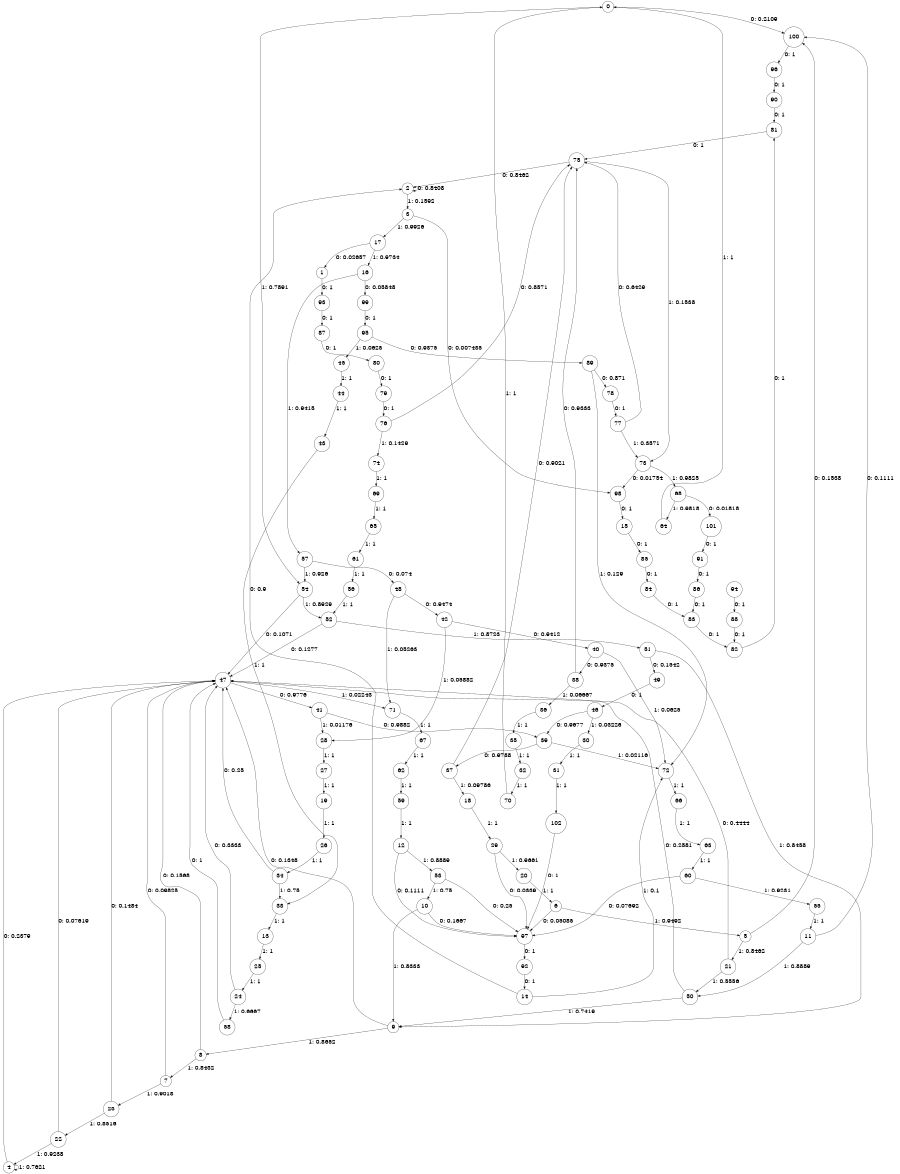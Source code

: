 digraph "ch2_face_short_L15" {
size = "6,8.5";
ratio = "fill";
node [shape = circle];
node [fontsize = 24];
edge [fontsize = 24];
0 -> 100 [label = "0: 0.2109   "];
0 -> 54 [label = "1: 0.7891   "];
1 -> 93 [label = "0: 1        "];
2 -> 2 [label = "0: 0.8408   "];
2 -> 3 [label = "1: 0.1592   "];
3 -> 98 [label = "0: 0.007435  "];
3 -> 17 [label = "1: 0.9926   "];
4 -> 47 [label = "0: 0.2379   "];
4 -> 4 [label = "1: 0.7621   "];
5 -> 100 [label = "0: 0.1538   "];
5 -> 21 [label = "1: 0.8462   "];
6 -> 97 [label = "0: 0.05085  "];
6 -> 5 [label = "1: 0.9492   "];
7 -> 47 [label = "0: 0.09825  "];
7 -> 23 [label = "1: 0.9018   "];
8 -> 47 [label = "0: 0.1568   "];
8 -> 7 [label = "1: 0.8432   "];
9 -> 47 [label = "0: 0.1348   "];
9 -> 8 [label = "1: 0.8652   "];
10 -> 97 [label = "0: 0.1667   "];
10 -> 9 [label = "1: 0.8333   "];
11 -> 100 [label = "0: 0.1111   "];
11 -> 50 [label = "1: 0.8889   "];
12 -> 97 [label = "0: 0.1111   "];
12 -> 53 [label = "1: 0.8889   "];
13 -> 25 [label = "1: 1        "];
14 -> 2 [label = "0: 0.9      "];
14 -> 72 [label = "1: 0.1      "];
15 -> 85 [label = "0: 1        "];
16 -> 99 [label = "0: 0.05848  "];
16 -> 57 [label = "1: 0.9415   "];
17 -> 1 [label = "0: 0.02657  "];
17 -> 16 [label = "1: 0.9734   "];
18 -> 29 [label = "1: 1        "];
19 -> 26 [label = "1: 1        "];
20 -> 6 [label = "1: 1        "];
21 -> 47 [label = "0: 0.4444   "];
21 -> 50 [label = "1: 0.5556   "];
22 -> 47 [label = "0: 0.07619  "];
22 -> 4 [label = "1: 0.9238   "];
23 -> 47 [label = "0: 0.1484   "];
23 -> 22 [label = "1: 0.8516   "];
24 -> 47 [label = "0: 0.3333   "];
24 -> 58 [label = "1: 0.6667   "];
25 -> 24 [label = "1: 1        "];
26 -> 34 [label = "1: 1        "];
27 -> 19 [label = "1: 1        "];
28 -> 27 [label = "1: 1        "];
29 -> 97 [label = "0: 0.0339   "];
29 -> 20 [label = "1: 0.9661   "];
30 -> 31 [label = "1: 1        "];
31 -> 102 [label = "1: 1        "];
32 -> 70 [label = "1: 1        "];
33 -> 13 [label = "1: 1        "];
34 -> 47 [label = "0: 0.25     "];
34 -> 33 [label = "1: 0.75     "];
35 -> 32 [label = "1: 1        "];
36 -> 35 [label = "1: 1        "];
37 -> 75 [label = "0: 0.9021   "];
37 -> 18 [label = "1: 0.09786  "];
38 -> 75 [label = "0: 0.9333   "];
38 -> 36 [label = "1: 0.06667  "];
39 -> 37 [label = "0: 0.9788   "];
39 -> 72 [label = "1: 0.02116  "];
40 -> 38 [label = "0: 0.9375   "];
40 -> 72 [label = "1: 0.0625   "];
41 -> 39 [label = "0: 0.9882   "];
41 -> 28 [label = "1: 0.01176  "];
42 -> 40 [label = "0: 0.9412   "];
42 -> 28 [label = "1: 0.05882  "];
43 -> 33 [label = "1: 1        "];
44 -> 43 [label = "1: 1        "];
45 -> 44 [label = "1: 1        "];
46 -> 39 [label = "0: 0.9677   "];
46 -> 30 [label = "1: 0.03226  "];
47 -> 41 [label = "0: 0.9776   "];
47 -> 71 [label = "1: 0.02243  "];
48 -> 42 [label = "0: 0.9474   "];
48 -> 71 [label = "1: 0.05263  "];
49 -> 46 [label = "0: 1        "];
50 -> 47 [label = "0: 0.2581   "];
50 -> 9 [label = "1: 0.7419   "];
51 -> 49 [label = "0: 0.1542   "];
51 -> 9 [label = "1: 0.8458   "];
52 -> 47 [label = "0: 0.1277   "];
52 -> 51 [label = "1: 0.8723   "];
53 -> 97 [label = "0: 0.25     "];
53 -> 10 [label = "1: 0.75     "];
54 -> 47 [label = "0: 0.1071   "];
54 -> 52 [label = "1: 0.8929   "];
55 -> 11 [label = "1: 1        "];
56 -> 52 [label = "1: 1        "];
57 -> 48 [label = "0: 0.074    "];
57 -> 54 [label = "1: 0.926    "];
58 -> 47 [label = "0: 1        "];
59 -> 12 [label = "1: 1        "];
60 -> 97 [label = "0: 0.07692  "];
60 -> 55 [label = "1: 0.9231   "];
61 -> 56 [label = "1: 1        "];
62 -> 59 [label = "1: 1        "];
63 -> 60 [label = "1: 1        "];
64 -> 0 [label = "1: 1        "];
65 -> 61 [label = "1: 1        "];
66 -> 63 [label = "1: 1        "];
67 -> 62 [label = "1: 1        "];
68 -> 101 [label = "0: 0.01818  "];
68 -> 64 [label = "1: 0.9818   "];
69 -> 65 [label = "1: 1        "];
70 -> 0 [label = "1: 1        "];
71 -> 67 [label = "1: 1        "];
72 -> 66 [label = "1: 1        "];
73 -> 98 [label = "0: 0.01754  "];
73 -> 68 [label = "1: 0.9825   "];
74 -> 69 [label = "1: 1        "];
75 -> 2 [label = "0: 0.8462   "];
75 -> 73 [label = "1: 0.1538   "];
76 -> 75 [label = "0: 0.8571   "];
76 -> 74 [label = "1: 0.1429   "];
77 -> 75 [label = "0: 0.6429   "];
77 -> 73 [label = "1: 0.3571   "];
78 -> 77 [label = "0: 1        "];
79 -> 76 [label = "0: 1        "];
80 -> 79 [label = "0: 1        "];
81 -> 75 [label = "0: 1        "];
82 -> 81 [label = "0: 1        "];
83 -> 82 [label = "0: 1        "];
84 -> 83 [label = "0: 1        "];
85 -> 84 [label = "0: 1        "];
86 -> 83 [label = "0: 1        "];
87 -> 80 [label = "0: 1        "];
88 -> 82 [label = "0: 1        "];
89 -> 78 [label = "0: 0.871    "];
89 -> 72 [label = "1: 0.129    "];
90 -> 81 [label = "0: 1        "];
91 -> 86 [label = "0: 1        "];
92 -> 14 [label = "0: 1        "];
93 -> 87 [label = "0: 1        "];
94 -> 88 [label = "0: 1        "];
95 -> 89 [label = "0: 0.9375   "];
95 -> 45 [label = "1: 0.0625   "];
96 -> 90 [label = "0: 1        "];
97 -> 92 [label = "0: 1        "];
98 -> 15 [label = "0: 1        "];
99 -> 95 [label = "0: 1        "];
100 -> 96 [label = "0: 1        "];
101 -> 91 [label = "0: 1        "];
102 -> 97 [label = "0: 1        "];
}
